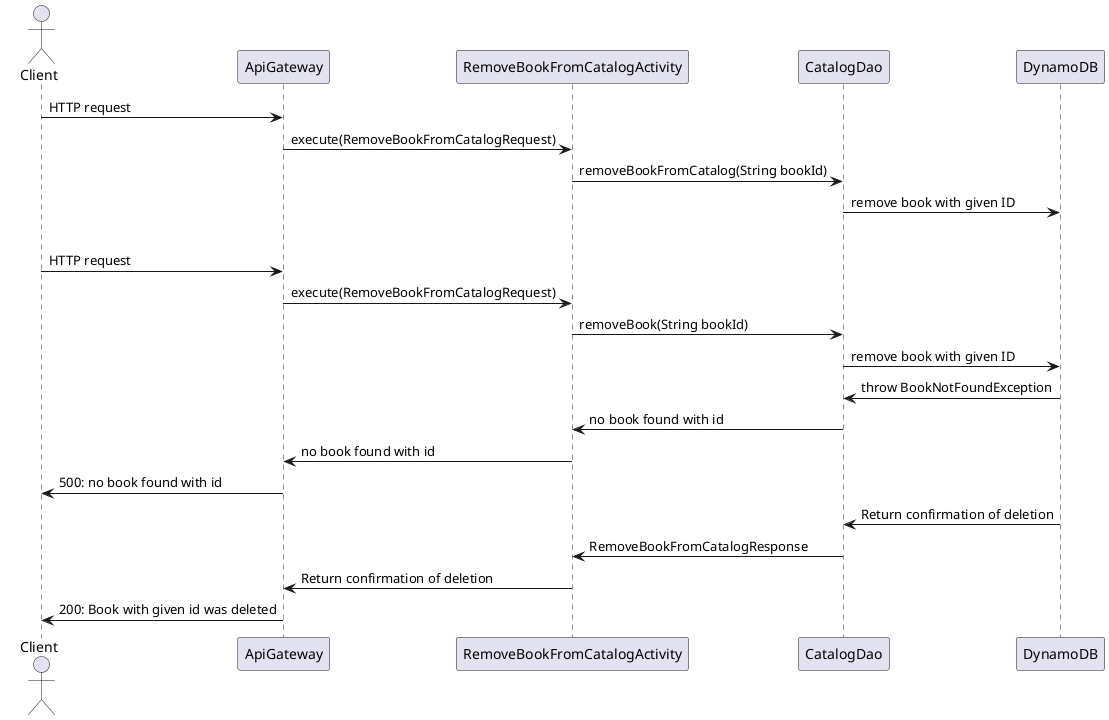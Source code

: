@startuml
actor Client
participant ApiGateway
participant RemoveBookFromCatalogActivity
participant CatalogDao
participant DynamoDB


Client -> ApiGateway : HTTP request
ApiGateway -> RemoveBookFromCatalogActivity : execute(RemoveBookFromCatalogRequest)
RemoveBookFromCatalogActivity -> CatalogDao : removeBookFromCatalog(String bookId)
CatalogDao -> DynamoDB : remove book with given ID
alt 500 error
Client -> ApiGateway : HTTP request
ApiGateway -> RemoveBookFromCatalogActivity : execute(RemoveBookFromCatalogRequest)
RemoveBookFromCatalogActivity -> CatalogDao : removeBook(String bookId)
CatalogDao -> DynamoDB : remove book with given ID
DynamoDB -> CatalogDao : throw BookNotFoundException
CatalogDao -> RemoveBookFromCatalogActivity : no book found with id
RemoveBookFromCatalogActivity -> ApiGateway : no book found with id
ApiGateway -> Client : 500: no book found with id
DynamoDB -> CatalogDao : Return confirmation of deletion
CatalogDao -> RemoveBookFromCatalogActivity : RemoveBookFromCatalogResponse
RemoveBookFromCatalogActivity -> ApiGateway : Return confirmation of deletion
ApiGateway -> Client : 200: Book with given id was deleted


@enduml
